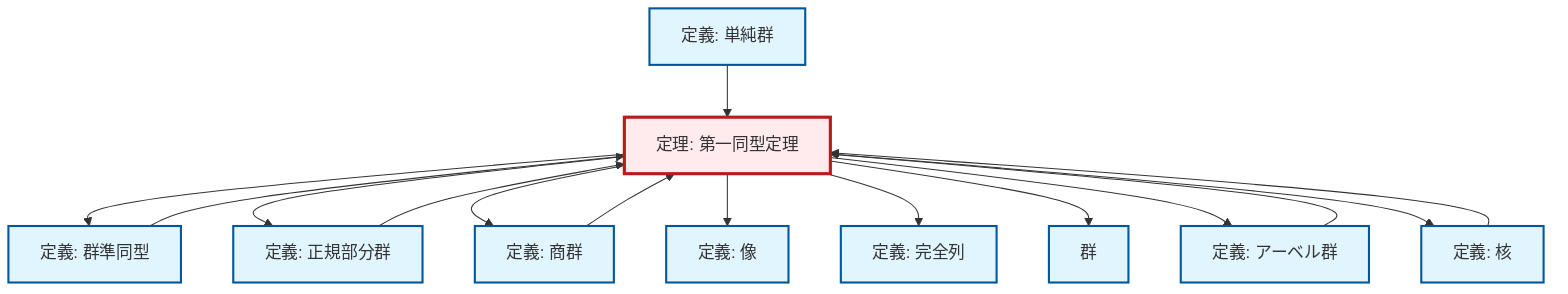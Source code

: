 graph TD
    classDef definition fill:#e1f5fe,stroke:#01579b,stroke-width:2px
    classDef theorem fill:#f3e5f5,stroke:#4a148c,stroke-width:2px
    classDef axiom fill:#fff3e0,stroke:#e65100,stroke-width:2px
    classDef example fill:#e8f5e9,stroke:#1b5e20,stroke-width:2px
    classDef current fill:#ffebee,stroke:#b71c1c,stroke-width:3px
    thm-first-isomorphism["定理: 第一同型定理"]:::theorem
    def-abelian-group["定義: アーベル群"]:::definition
    def-homomorphism["定義: 群準同型"]:::definition
    def-normal-subgroup["定義: 正規部分群"]:::definition
    def-group["群"]:::definition
    def-simple-group["定義: 単純群"]:::definition
    def-kernel["定義: 核"]:::definition
    def-exact-sequence["定義: 完全列"]:::definition
    def-quotient-group["定義: 商群"]:::definition
    def-image["定義: 像"]:::definition
    def-simple-group --> thm-first-isomorphism
    def-normal-subgroup --> thm-first-isomorphism
    thm-first-isomorphism --> def-homomorphism
    thm-first-isomorphism --> def-normal-subgroup
    thm-first-isomorphism --> def-quotient-group
    def-homomorphism --> thm-first-isomorphism
    thm-first-isomorphism --> def-image
    thm-first-isomorphism --> def-exact-sequence
    def-kernel --> thm-first-isomorphism
    def-quotient-group --> thm-first-isomorphism
    thm-first-isomorphism --> def-group
    thm-first-isomorphism --> def-abelian-group
    thm-first-isomorphism --> def-kernel
    def-abelian-group --> thm-first-isomorphism
    class thm-first-isomorphism current
